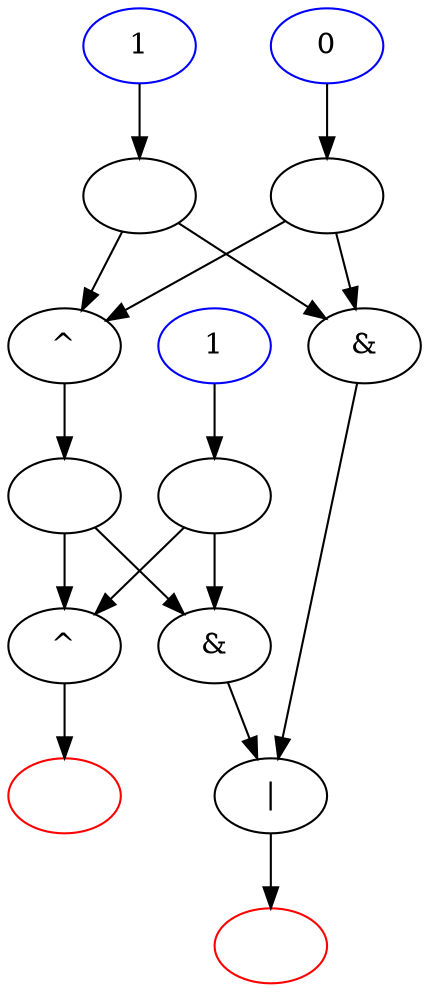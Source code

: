digraph G {
    v9 [color=blue];
    v9 [label="1"];
    v9 -> v0;
    v10 [color=blue];
    v10 [label="0"];
    v10 -> v1;
    v11 [color=blue];
    v11 [label="1"];
    v11 -> v4;
    v0 [label=""];
    v0 -> v2;
    v0 -> v5;
    v1 [label=""];
    v1 -> v2;
    v1 -> v5;
    v2 [label="^"];
    v2 -> v3;
    v3 [label=""];
    v3 -> v6;
    v3 -> v7;
    v4 [label=""];
    v4 -> v6;
    v4 -> v7;
    v5 [label="&"];
    v5 -> v8;
    v6 [label="&"];
    v6 -> v8;
    v7 [label="^"];
    v7 -> v13;
    v8 [label="|"];
    v8 -> v12;
    v12 [color=red];
    v12 [label=""];
    v13 [color=red];
    v13 [label=""];
}